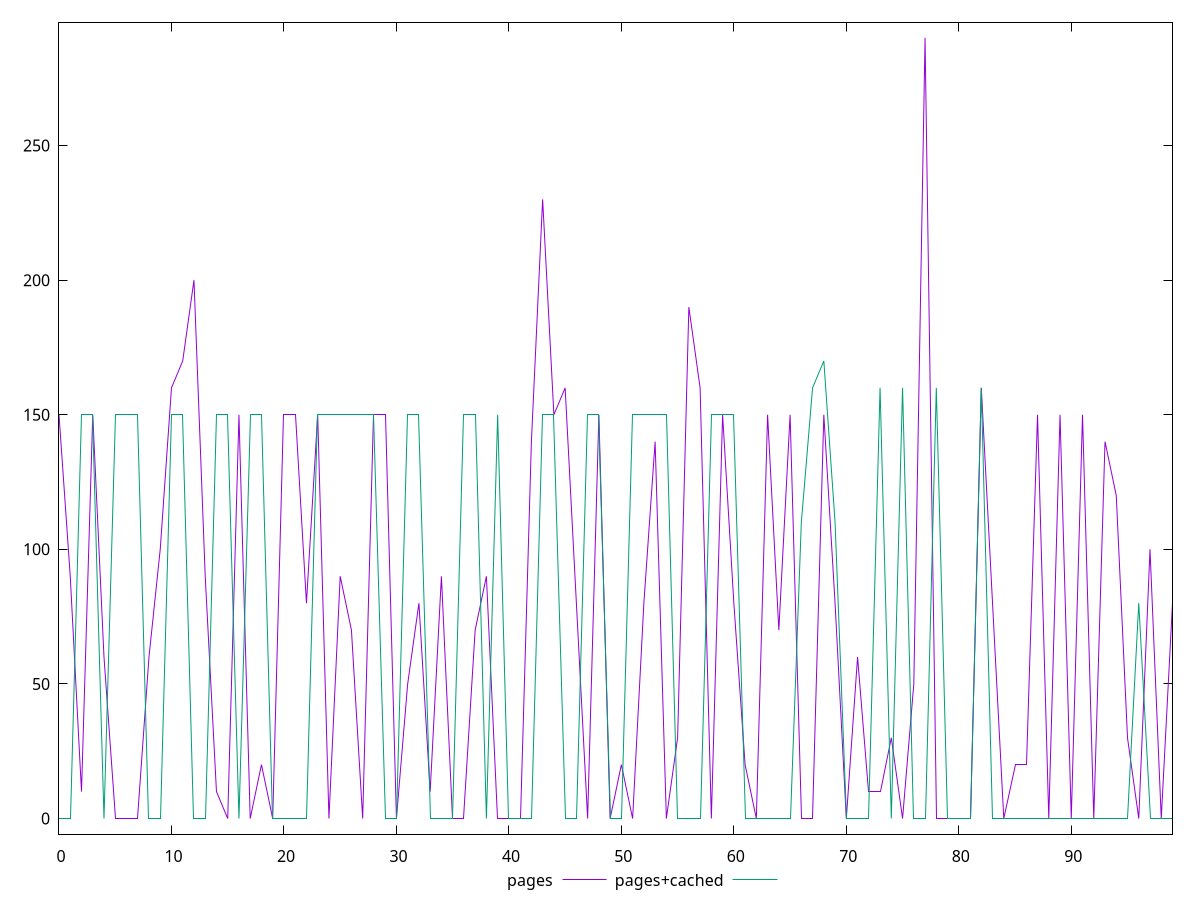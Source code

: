 reset

$pages <<EOF
0 150
1 90
2 10
3 150
4 60
5 0
6 0
7 0
8 60
9 100
10 160
11 170
12 200
13 90
14 10
15 0
16 150
17 0
18 20
19 0
20 150
21 150
22 80
23 150
24 0
25 90
26 70
27 0
28 150
29 150
30 0
31 50
32 80
33 10
34 90
35 0
36 0
37 70
38 90
39 0
40 0
41 0
42 140
43 230
44 150
45 160
46 80
47 0
48 150
49 0
50 20
51 0
52 80
53 140
54 0
55 30
56 190
57 160
58 0
59 150
60 80
61 20
62 0
63 150
64 70
65 150
66 0
67 0
68 150
69 80
70 0
71 60
72 10
73 10
74 30
75 0
76 50
77 290
78 0
79 0
80 0
81 0
82 160
83 80
84 0
85 20
86 20
87 150
88 0
89 150
90 0
91 150
92 0
93 140
94 120
95 30
96 0
97 100
98 0
99 80
EOF

$pagesCached <<EOF
0 0
1 0
2 150
3 150
4 0
5 150
6 150
7 150
8 0
9 0
10 150
11 150
12 0
13 0
14 150
15 150
16 0
17 150
18 150
19 0
20 0
21 0
22 0
23 150
24 150
25 150
26 150
27 150
28 150
29 0
30 0
31 150
32 150
33 0
34 0
35 0
36 150
37 150
38 0
39 150
40 0
41 0
42 0
43 150
44 150
45 0
46 0
47 150
48 150
49 0
50 0
51 150
52 150
53 150
54 150
55 0
56 0
57 0
58 150
59 150
60 150
61 0
62 0
63 0
64 0
65 0
66 110
67 160
68 170
69 110
70 0
71 0
72 0
73 160
74 0
75 160
76 0
77 0
78 160
79 0
80 0
81 0
82 160
83 0
84 0
85 0
86 0
87 0
88 0
89 0
90 0
91 0
92 0
93 0
94 0
95 0
96 80
97 0
98 0
99 0
EOF

set key outside below
set xrange [0:99]
set yrange [-5.8:295.8]
set trange [-5.8:295.8]
set terminal svg size 640, 520 enhanced background rgb 'white'
set output "report_00018_2021-02-10T15-25-16.877Z/unused-css-rules/comparison/line/0_vs_1.svg"

plot $pages title "pages" with line, \
     $pagesCached title "pages+cached" with line

reset
